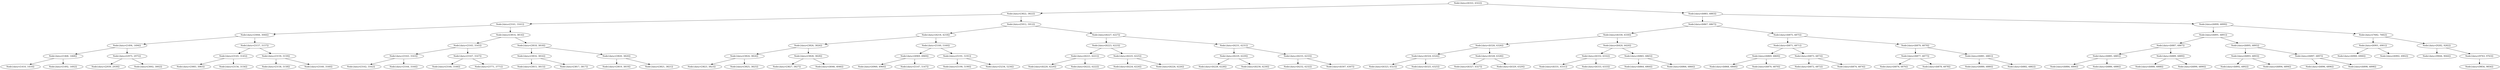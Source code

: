 digraph G{
1584547128 [label="Node{data=[6322, 6322]}"]
1584547128 -> 1505065423
1505065423 [label="Node{data=[3822, 3822]}"]
1505065423 -> 172991794
172991794 [label="Node{data=[3161, 3161]}"]
172991794 -> 395489242
395489242 [label="Node{data=[3044, 3044]}"]
395489242 -> 1527083925
1527083925 [label="Node{data=[1494, 1494]}"]
1527083925 -> 688656955
688656955 [label="Node{data=[1468, 1468]}"]
688656955 -> 1587368989
1587368989 [label="Node{data=[1410, 1410]}"]
688656955 -> 1559481451
1559481451 [label="Node{data=[1492, 1492]}"]
1527083925 -> 748328379
748328379 [label="Node{data=[2975, 2975]}"]
748328379 -> 1708050393
1708050393 [label="Node{data=[2939, 2939]}"]
748328379 -> 1363630785
1363630785 [label="Node{data=[3002, 3002]}"]
395489242 -> 328553494
328553494 [label="Node{data=[3157, 3157]}"]
328553494 -> 1801071762
1801071762 [label="Node{data=[3145, 3145]}"]
1801071762 -> 2017054255
2017054255 [label="Node{data=[3083, 3083]}"]
1801071762 -> 331547323
331547323 [label="Node{data=[3156, 3156]}"]
328553494 -> 709873969
709873969 [label="Node{data=[3159, 3159]}"]
709873969 -> 273368662
273368662 [label="Node{data=[3158, 3158]}"]
709873969 -> 649439942
649439942 [label="Node{data=[3160, 3160]}"]
172991794 -> 761832049
761832049 [label="Node{data=[3814, 3814]}"]
761832049 -> 2038053044
2038053044 [label="Node{data=[3165, 3165]}"]
2038053044 -> 868853819
868853819 [label="Node{data=[3163, 3163]}"]
868853819 -> 950130462
950130462 [label="Node{data=[3162, 3162]}"]
868853819 -> 1353879889
1353879889 [label="Node{data=[3164, 3164]}"]
2038053044 -> 2015734891
2015734891 [label="Node{data=[3167, 3167]}"]
2015734891 -> 114510628
114510628 [label="Node{data=[3166, 3166]}"]
2015734891 -> 813458887
813458887 [label="Node{data=[3771, 3771]}"]
761832049 -> 1946174080
1946174080 [label="Node{data=[3818, 3818]}"]
1946174080 -> 563347103
563347103 [label="Node{data=[3816, 3816]}"]
563347103 -> 1023740898
1023740898 [label="Node{data=[3815, 3815]}"]
563347103 -> 1854149592
1854149592 [label="Node{data=[3817, 3817]}"]
1946174080 -> 417745098
417745098 [label="Node{data=[3820, 3820]}"]
417745098 -> 650062415
650062415 [label="Node{data=[3819, 3819]}"]
417745098 -> 863006561
863006561 [label="Node{data=[3821, 3821]}"]
1505065423 -> 2099556356
2099556356 [label="Node{data=[5912, 5912]}"]
2099556356 -> 1471027058
1471027058 [label="Node{data=[4218, 4218]}"]
1471027058 -> 144487066
144487066 [label="Node{data=[3826, 3826]}"]
144487066 -> 950525839
950525839 [label="Node{data=[3824, 3824]}"]
950525839 -> 1625025551
1625025551 [label="Node{data=[3823, 3823]}"]
950525839 -> 1198088929
1198088929 [label="Node{data=[3825, 3825]}"]
144487066 -> 713818356
713818356 [label="Node{data=[3828, 3828]}"]
713818356 -> 751954317
751954317 [label="Node{data=[3827, 3827]}"]
713818356 -> 324391820
324391820 [label="Node{data=[4046, 4046]}"]
1471027058 -> 522704237
522704237 [label="Node{data=[5160, 5160]}"]
522704237 -> 1432808925
1432808925 [label="Node{data=[4969, 4969]}"]
1432808925 -> 1993931645
1993931645 [label="Node{data=[4960, 4960]}"]
1432808925 -> 1261211545
1261211545 [label="Node{data=[5147, 5147]}"]
522704237 -> 1778497324
1778497324 [label="Node{data=[5191, 5191]}"]
1778497324 -> 141273012
141273012 [label="Node{data=[5190, 5190]}"]
1778497324 -> 970565335
970565335 [label="Node{data=[5234, 5234]}"]
2099556356 -> 380024370
380024370 [label="Node{data=[6227, 6227]}"]
380024370 -> 1912199965
1912199965 [label="Node{data=[6223, 6223]}"]
1912199965 -> 612013201
612013201 [label="Node{data=[6221, 6221]}"]
612013201 -> 1348559319
1348559319 [label="Node{data=[6220, 6220]}"]
612013201 -> 1934969551
1934969551 [label="Node{data=[6222, 6222]}"]
1912199965 -> 1280001675
1280001675 [label="Node{data=[6225, 6225]}"]
1280001675 -> 1013292431
1013292431 [label="Node{data=[6224, 6224]}"]
1280001675 -> 1741761549
1741761549 [label="Node{data=[6226, 6226]}"]
380024370 -> 1049297162
1049297162 [label="Node{data=[6231, 6231]}"]
1049297162 -> 677541710
677541710 [label="Node{data=[6229, 6229]}"]
677541710 -> 955981352
955981352 [label="Node{data=[6228, 6228]}"]
677541710 -> 1445260414
1445260414 [label="Node{data=[6230, 6230]}"]
1049297162 -> 809579745
809579745 [label="Node{data=[6233, 6233]}"]
809579745 -> 195231136
195231136 [label="Node{data=[6232, 6232]}"]
809579745 -> 1799927970
1799927970 [label="Node{data=[6307, 6307]}"]
1584547128 -> 444526249
444526249 [label="Node{data=[6883, 6883]}"]
444526249 -> 589379387
589379387 [label="Node{data=[6867, 6867]}"]
589379387 -> 1072861442
1072861442 [label="Node{data=[6330, 6330]}"]
1072861442 -> 290567158
290567158 [label="Node{data=[6326, 6326]}"]
290567158 -> 2092375251
2092375251 [label="Node{data=[6324, 6324]}"]
2092375251 -> 1451586705
1451586705 [label="Node{data=[6323, 6323]}"]
2092375251 -> 2102691266
2102691266 [label="Node{data=[6325, 6325]}"]
290567158 -> 1627805597
1627805597 [label="Node{data=[6328, 6328]}"]
1627805597 -> 622038762
622038762 [label="Node{data=[6327, 6327]}"]
1627805597 -> 1481594661
1481594661 [label="Node{data=[6329, 6329]}"]
1072861442 -> 23901051
23901051 [label="Node{data=[6420, 6420]}"]
23901051 -> 1384494708
1384494708 [label="Node{data=[6332, 6332]}"]
1384494708 -> 1800930832
1800930832 [label="Node{data=[6331, 6331]}"]
1384494708 -> 1233949217
1233949217 [label="Node{data=[6333, 6333]}"]
23901051 -> 757012224
757012224 [label="Node{data=[6865, 6865]}"]
757012224 -> 1381376705
1381376705 [label="Node{data=[6864, 6864]}"]
757012224 -> 2031474205
2031474205 [label="Node{data=[6866, 6866]}"]
589379387 -> 1420119684
1420119684 [label="Node{data=[6875, 6875]}"]
1420119684 -> 22541319
22541319 [label="Node{data=[6871, 6871]}"]
22541319 -> 1651809990
1651809990 [label="Node{data=[6869, 6869]}"]
1651809990 -> 897976747
897976747 [label="Node{data=[6868, 6868]}"]
1651809990 -> 1261023473
1261023473 [label="Node{data=[6870, 6870]}"]
22541319 -> 1969259103
1969259103 [label="Node{data=[6873, 6873]}"]
1969259103 -> 858042523
858042523 [label="Node{data=[6872, 6872]}"]
1969259103 -> 921316357
921316357 [label="Node{data=[6874, 6874]}"]
1420119684 -> 809679889
809679889 [label="Node{data=[6879, 6879]}"]
809679889 -> 1103213116
1103213116 [label="Node{data=[6877, 6877]}"]
1103213116 -> 1467441911
1467441911 [label="Node{data=[6876, 6876]}"]
1103213116 -> 815461912
815461912 [label="Node{data=[6878, 6878]}"]
809679889 -> 354252334
354252334 [label="Node{data=[6881, 6881]}"]
354252334 -> 1501652707
1501652707 [label="Node{data=[6880, 6880]}"]
354252334 -> 898488318
898488318 [label="Node{data=[6882, 6882]}"]
444526249 -> 1388367201
1388367201 [label="Node{data=[6899, 6899]}"]
1388367201 -> 739405073
739405073 [label="Node{data=[6891, 6891]}"]
739405073 -> 2130092046
2130092046 [label="Node{data=[6887, 6887]}"]
2130092046 -> 631224841
631224841 [label="Node{data=[6885, 6885]}"]
631224841 -> 1902170142
1902170142 [label="Node{data=[6884, 6884]}"]
631224841 -> 1319453126
1319453126 [label="Node{data=[6886, 6886]}"]
2130092046 -> 93880012
93880012 [label="Node{data=[6889, 6889]}"]
93880012 -> 1561314180
1561314180 [label="Node{data=[6888, 6888]}"]
93880012 -> 714610715
714610715 [label="Node{data=[6890, 6890]}"]
739405073 -> 1322768383
1322768383 [label="Node{data=[6895, 6895]}"]
1322768383 -> 142585591
142585591 [label="Node{data=[6893, 6893]}"]
142585591 -> 735006623
735006623 [label="Node{data=[6892, 6892]}"]
142585591 -> 1107153469
1107153469 [label="Node{data=[6894, 6894]}"]
1322768383 -> 828743122
828743122 [label="Node{data=[6897, 6897]}"]
828743122 -> 1142461727
1142461727 [label="Node{data=[6896, 6896]}"]
828743122 -> 368740788
368740788 [label="Node{data=[6898, 6898]}"]
1388367201 -> 976866572
976866572 [label="Node{data=[7682, 7682]}"]
976866572 -> 657411220
657411220 [label="Node{data=[6901, 6901]}"]
657411220 -> 664765699
664765699 [label="Node{data=[6900, 6900]}"]
657411220 -> 1718161261
1718161261 [label="Node{data=[6902, 6902]}"]
976866572 -> 315420417
315420417 [label="Node{data=[9282, 9282]}"]
315420417 -> 1331317280
1331317280 [label="Node{data=[9044, 9044]}"]
315420417 -> 347502933
347502933 [label="Node{data=[9763, 9763]}"]
347502933 -> 973741769
973741769 [label="Node{data=[9856, 9856]}"]
}